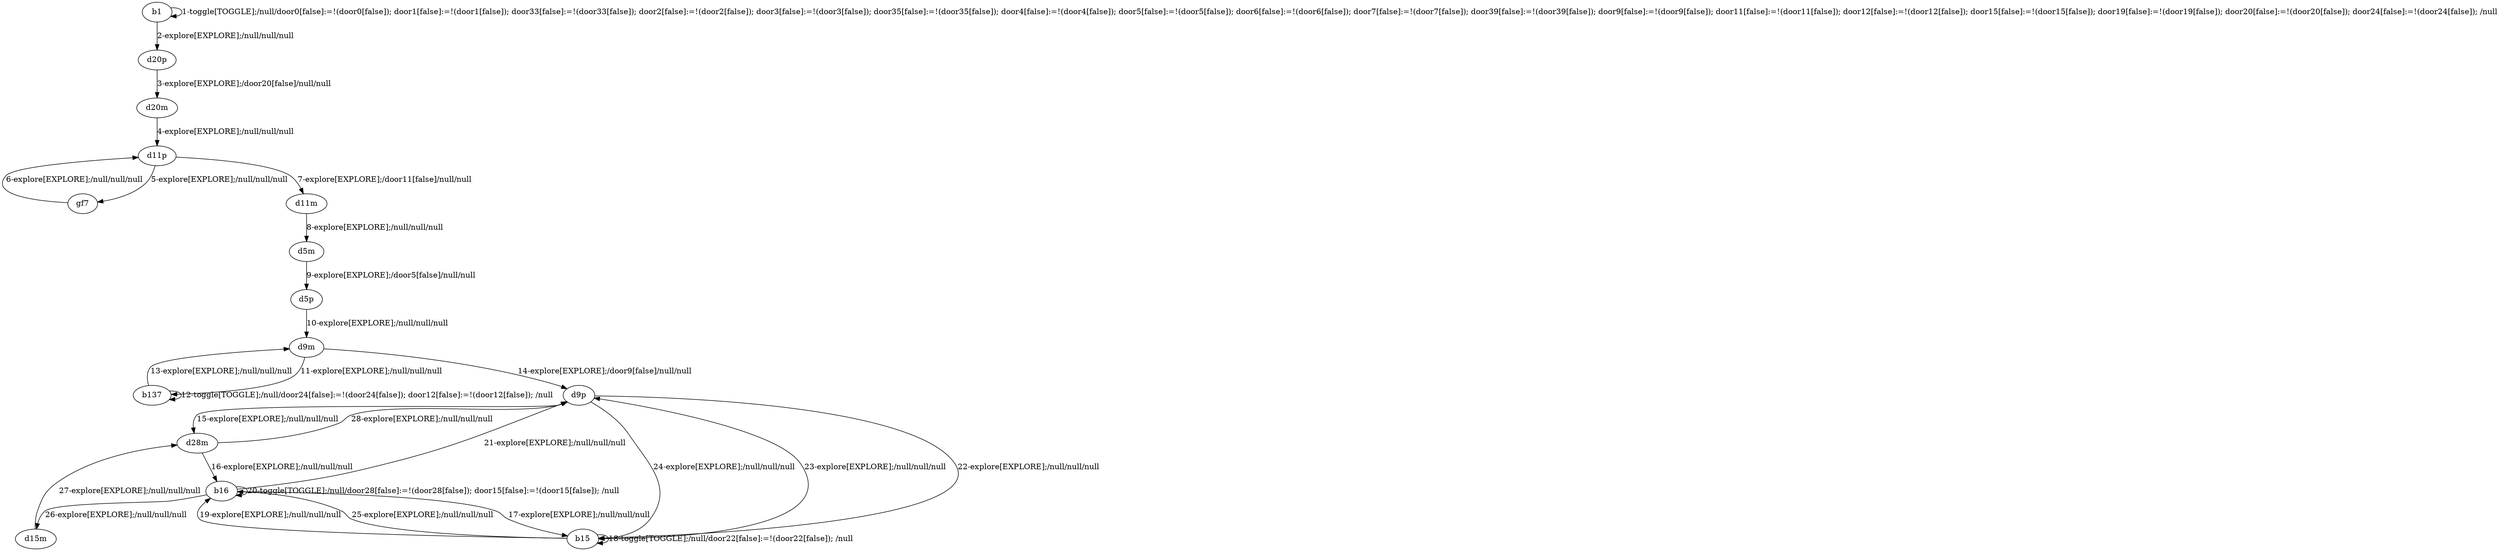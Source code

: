 # Total number of goals covered by this test: 1
# d28m --> d9p

digraph g {
"b1" -> "b1" [label = "1-toggle[TOGGLE];/null/door0[false]:=!(door0[false]); door1[false]:=!(door1[false]); door33[false]:=!(door33[false]); door2[false]:=!(door2[false]); door3[false]:=!(door3[false]); door35[false]:=!(door35[false]); door4[false]:=!(door4[false]); door5[false]:=!(door5[false]); door6[false]:=!(door6[false]); door7[false]:=!(door7[false]); door39[false]:=!(door39[false]); door9[false]:=!(door9[false]); door11[false]:=!(door11[false]); door12[false]:=!(door12[false]); door15[false]:=!(door15[false]); door19[false]:=!(door19[false]); door20[false]:=!(door20[false]); door24[false]:=!(door24[false]); /null"];
"b1" -> "d20p" [label = "2-explore[EXPLORE];/null/null/null"];
"d20p" -> "d20m" [label = "3-explore[EXPLORE];/door20[false]/null/null"];
"d20m" -> "d11p" [label = "4-explore[EXPLORE];/null/null/null"];
"d11p" -> "gf7" [label = "5-explore[EXPLORE];/null/null/null"];
"gf7" -> "d11p" [label = "6-explore[EXPLORE];/null/null/null"];
"d11p" -> "d11m" [label = "7-explore[EXPLORE];/door11[false]/null/null"];
"d11m" -> "d5m" [label = "8-explore[EXPLORE];/null/null/null"];
"d5m" -> "d5p" [label = "9-explore[EXPLORE];/door5[false]/null/null"];
"d5p" -> "d9m" [label = "10-explore[EXPLORE];/null/null/null"];
"d9m" -> "b137" [label = "11-explore[EXPLORE];/null/null/null"];
"b137" -> "b137" [label = "12-toggle[TOGGLE];/null/door24[false]:=!(door24[false]); door12[false]:=!(door12[false]); /null"];
"b137" -> "d9m" [label = "13-explore[EXPLORE];/null/null/null"];
"d9m" -> "d9p" [label = "14-explore[EXPLORE];/door9[false]/null/null"];
"d9p" -> "d28m" [label = "15-explore[EXPLORE];/null/null/null"];
"d28m" -> "b16" [label = "16-explore[EXPLORE];/null/null/null"];
"b16" -> "b15" [label = "17-explore[EXPLORE];/null/null/null"];
"b15" -> "b15" [label = "18-toggle[TOGGLE];/null/door22[false]:=!(door22[false]); /null"];
"b15" -> "b16" [label = "19-explore[EXPLORE];/null/null/null"];
"b16" -> "b16" [label = "20-toggle[TOGGLE];/null/door28[false]:=!(door28[false]); door15[false]:=!(door15[false]); /null"];
"b16" -> "d9p" [label = "21-explore[EXPLORE];/null/null/null"];
"d9p" -> "b15" [label = "22-explore[EXPLORE];/null/null/null"];
"b15" -> "d9p" [label = "23-explore[EXPLORE];/null/null/null"];
"d9p" -> "b15" [label = "24-explore[EXPLORE];/null/null/null"];
"b15" -> "b16" [label = "25-explore[EXPLORE];/null/null/null"];
"b16" -> "d15m" [label = "26-explore[EXPLORE];/null/null/null"];
"d15m" -> "d28m" [label = "27-explore[EXPLORE];/null/null/null"];
"d28m" -> "d9p" [label = "28-explore[EXPLORE];/null/null/null"];
}